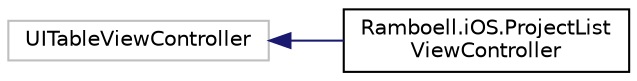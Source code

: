 digraph "Graphical Class Hierarchy"
{
  edge [fontname="Helvetica",fontsize="10",labelfontname="Helvetica",labelfontsize="10"];
  node [fontname="Helvetica",fontsize="10",shape=record];
  rankdir="LR";
  Node9 [label="UITableViewController",height=0.2,width=0.4,color="grey75", fillcolor="white", style="filled"];
  Node9 -> Node0 [dir="back",color="midnightblue",fontsize="10",style="solid",fontname="Helvetica"];
  Node0 [label="Ramboell.iOS.ProjectList\lViewController",height=0.2,width=0.4,color="black", fillcolor="white", style="filled",URL="$class_ramboell_1_1i_o_s_1_1_project_list_view_controller.html"];
}
